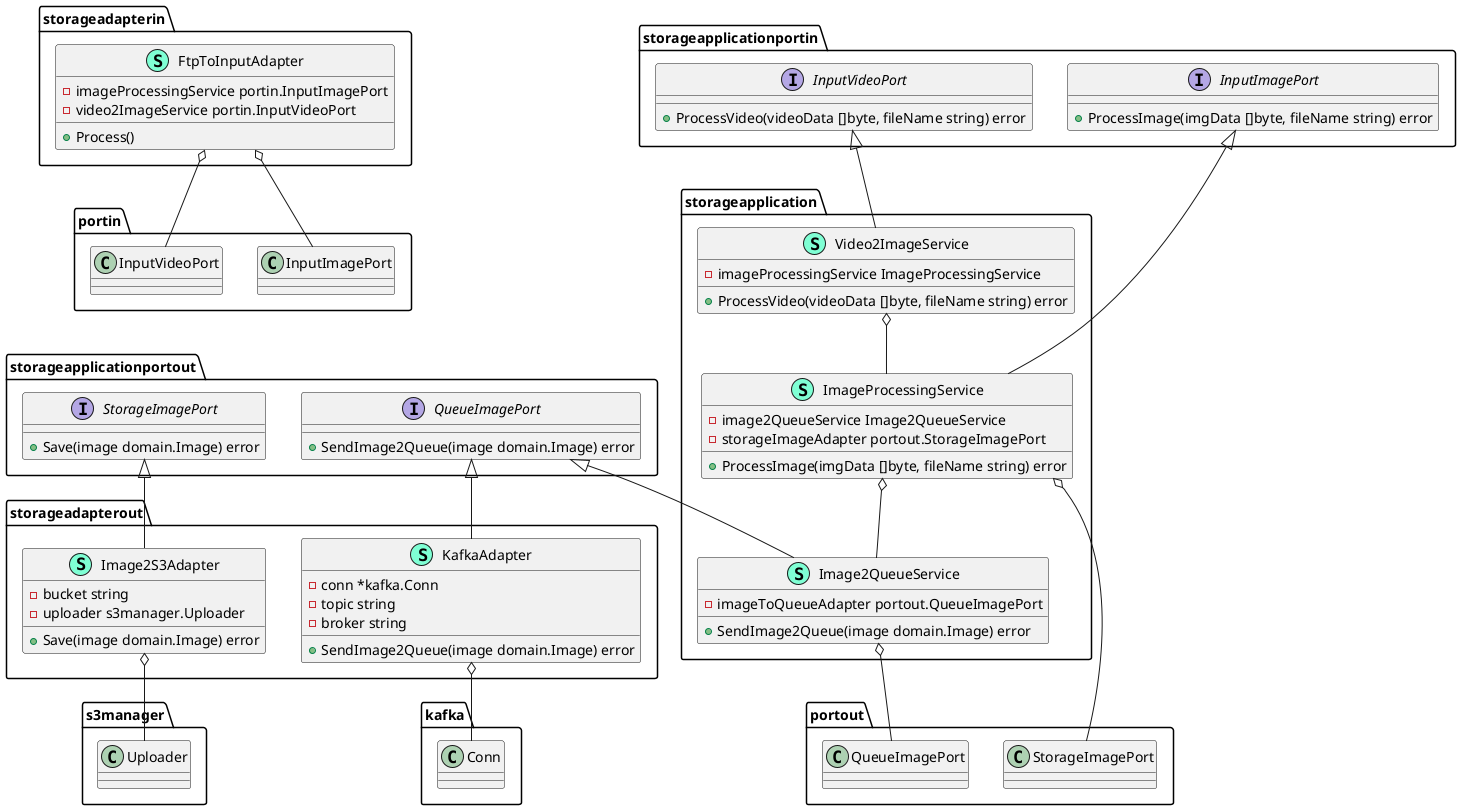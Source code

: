 @startuml
namespace storageadapterin {
    class FtpToInputAdapter << (S,Aquamarine) >> {
        - imageProcessingService portin.InputImagePort
        - video2ImageService portin.InputVideoPort

        + Process() 

    }
}


"storageadapterin.FtpToInputAdapter" o-- "portin.InputImagePort"
"storageadapterin.FtpToInputAdapter" o-- "portin.InputVideoPort"

namespace storageadapterout {
    class Image2S3Adapter << (S,Aquamarine) >> {
        - bucket string
        - uploader s3manager.Uploader

        + Save(image domain.Image) error

    }
    class KafkaAdapter << (S,Aquamarine) >> {
        - conn *kafka.Conn
        - topic string
        - broker string

        + SendImage2Queue(image domain.Image) error

    }
}

"storageapplicationportout.StorageImagePort" <|-- "storageadapterout.Image2S3Adapter"
"storageapplicationportout.QueueImagePort" <|-- "storageadapterout.KafkaAdapter"

"storageadapterout.Image2S3Adapter" o-- "s3manager.Uploader"
"storageadapterout.KafkaAdapter" o-- "kafka.Conn"

namespace storageapplication {
    class Image2QueueService << (S,Aquamarine) >> {
        - imageToQueueAdapter portout.QueueImagePort

        + SendImage2Queue(image domain.Image) error

    }
    class ImageProcessingService << (S,Aquamarine) >> {
        - image2QueueService Image2QueueService
        - storageImageAdapter portout.StorageImagePort

        + ProcessImage(imgData []byte, fileName string) error

    }
    class Video2ImageService << (S,Aquamarine) >> {
        - imageProcessingService ImageProcessingService

        + ProcessVideo(videoData []byte, fileName string) error

    }
}

"storageapplicationportout.QueueImagePort" <|-- "storageapplication.Image2QueueService"
"storageapplicationportin.InputImagePort" <|-- "storageapplication.ImageProcessingService"
"storageapplicationportin.InputVideoPort" <|-- "storageapplication.Video2ImageService"

"storageapplication.Image2QueueService" o-- "portout.QueueImagePort"
"storageapplication.ImageProcessingService" o-- "portout.StorageImagePort"
"storageapplication.ImageProcessingService" o-- "storageapplication.Image2QueueService"
"storageapplication.Video2ImageService" o-- "storageapplication.ImageProcessingService"

namespace storageapplicationportin {
    interface InputImagePort  {
        + ProcessImage(imgData []byte, fileName string) error

    }
    interface InputVideoPort  {
        + ProcessVideo(videoData []byte, fileName string) error

    }
}



namespace storageapplicationportout {
    interface QueueImagePort  {
        + SendImage2Queue(image domain.Image) error

    }
    interface StorageImagePort  {
        + Save(image domain.Image) error

    }
}



@enduml
